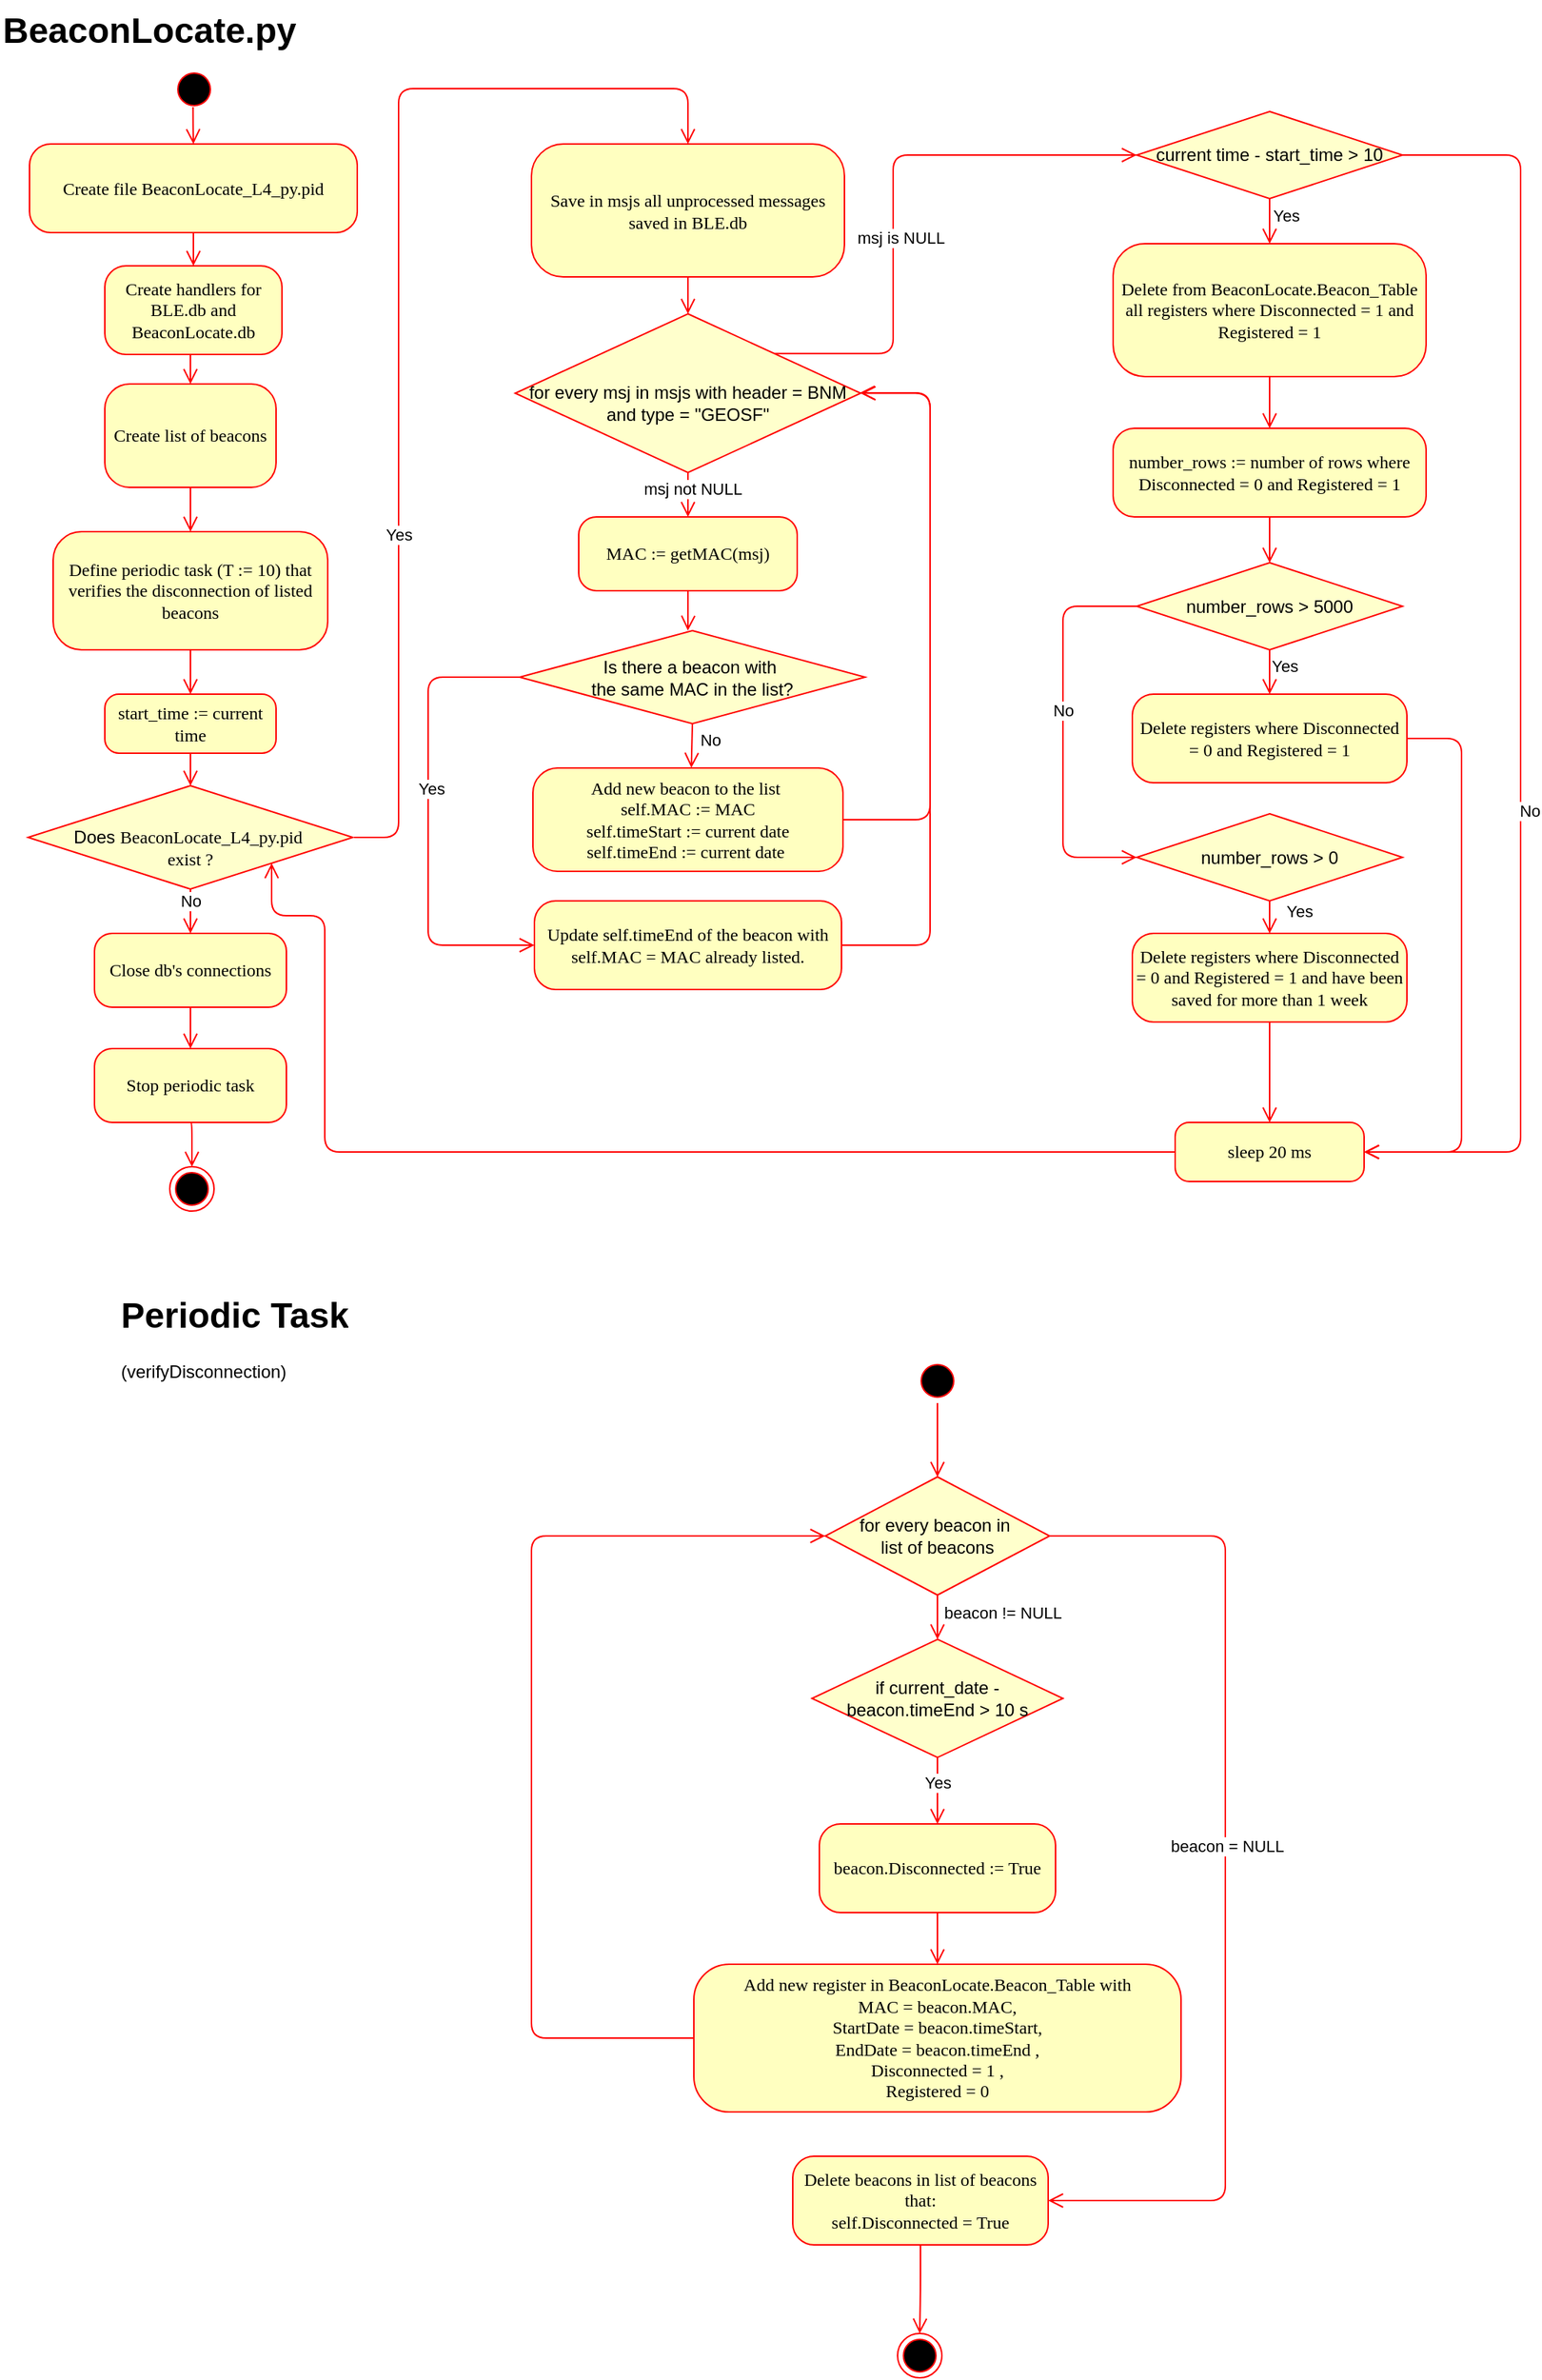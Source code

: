 <mxfile version="28.0.9">
  <diagram name="Page-1" id="58cdce13-f638-feb5-8d6f-7d28b1aa9fa0">
    <mxGraphModel dx="1890" dy="895" grid="1" gridSize="10" guides="1" tooltips="1" connect="1" arrows="1" fold="1" page="1" pageScale="1" pageWidth="1100" pageHeight="850" background="none" math="0" shadow="0">
      <root>
        <mxCell id="0" />
        <mxCell id="1" parent="0" />
        <mxCell id="382b91b5511bd0f7-1" value="" style="ellipse;html=1;shape=startState;fillColor=#000000;strokeColor=#ff0000;rounded=1;shadow=0;comic=0;labelBackgroundColor=none;fontFamily=Verdana;fontSize=12;fontColor=#000000;align=center;direction=south;" parent="1" vertex="1">
          <mxGeometry x="116.5" y="45.5" width="30" height="30" as="geometry" />
        </mxCell>
        <mxCell id="382b91b5511bd0f7-6" value="Create handlers for BLE.db and BeaconLocate.db" style="rounded=1;whiteSpace=wrap;html=1;arcSize=24;fillColor=#ffffc0;strokeColor=#FF0000;shadow=0;comic=0;labelBackgroundColor=none;fontFamily=Verdana;fontSize=12;fontColor=#000000;align=center;" parent="1" vertex="1">
          <mxGeometry x="71" y="180" width="120" height="60" as="geometry" />
        </mxCell>
        <mxCell id="-b5_aeEiTCpsvocbng9k-2" value="Create file BeaconLocate_L4_py.pid" style="rounded=1;whiteSpace=wrap;html=1;arcSize=24;fillColor=#ffffc0;strokeColor=#ff0000;shadow=0;comic=0;labelBackgroundColor=none;fontFamily=Verdana;fontSize=12;fontColor=#000000;align=center;" parent="1" vertex="1">
          <mxGeometry x="20" y="97.5" width="222" height="60" as="geometry" />
        </mxCell>
        <mxCell id="-b5_aeEiTCpsvocbng9k-11" value="Add new beacon&lt;span style=&quot;background-color: transparent; color: light-dark(rgb(0, 0, 0), rgb(237, 237, 237));&quot;&gt;&amp;nbsp;to the list&amp;nbsp;&lt;/span&gt;&lt;div&gt;&lt;span style=&quot;background-color: transparent; color: light-dark(rgb(0, 0, 0), rgb(237, 237, 237));&quot;&gt;self.MAC := MAC&lt;/span&gt;&lt;/div&gt;&lt;div&gt;&lt;span style=&quot;background-color: transparent; color: light-dark(rgb(0, 0, 0), rgb(237, 237, 237));&quot;&gt;self.timeStart := current date&lt;/span&gt;&lt;/div&gt;&lt;div&gt;self.timeEnd := current date&amp;nbsp;&lt;span style=&quot;background-color: transparent; color: light-dark(rgb(0, 0, 0), rgb(237, 237, 237));&quot;&gt;&lt;/span&gt;&lt;/div&gt;" style="rounded=1;whiteSpace=wrap;html=1;arcSize=24;fillColor=#ffffc0;strokeColor=#ff0000;shadow=0;comic=0;labelBackgroundColor=none;fontFamily=Verdana;fontSize=12;fontColor=#000000;align=center;" parent="1" vertex="1">
          <mxGeometry x="361" y="520" width="210" height="70" as="geometry" />
        </mxCell>
        <mxCell id="-b5_aeEiTCpsvocbng9k-15" value="Update self.timeEnd of the beacon with self.MAC = MAC already listed." style="rounded=1;whiteSpace=wrap;html=1;arcSize=24;fillColor=#ffffc0;strokeColor=#ff0000;shadow=0;comic=0;labelBackgroundColor=none;fontFamily=Verdana;fontSize=12;fontColor=#000000;align=center;" parent="1" vertex="1">
          <mxGeometry x="362" y="610" width="208" height="60" as="geometry" />
        </mxCell>
        <mxCell id="-b5_aeEiTCpsvocbng9k-25" value="&lt;h1 style=&quot;margin-top: 0px;&quot;&gt;BeaconLocate.py&lt;/h1&gt;" style="text;html=1;whiteSpace=wrap;overflow=hidden;rounded=0;" parent="1" vertex="1">
          <mxGeometry width="320" height="50" as="geometry" />
        </mxCell>
        <mxCell id="FOoScroTNqUPBx7kzsJf-6" style="edgeStyle=orthogonalEdgeStyle;html=1;labelBackgroundColor=none;endArrow=open;endSize=8;strokeColor=#ff0000;fontFamily=Verdana;fontSize=12;align=left;exitX=0.5;exitY=1;exitDx=0;exitDy=0;entryX=0.5;entryY=0;entryDx=0;entryDy=0;" parent="1" source="dgmD3xeiYTGedOPiwkHP-16" target="dgmD3xeiYTGedOPiwkHP-19" edge="1">
          <mxGeometry relative="1" as="geometry">
            <mxPoint x="630" y="320" as="sourcePoint" />
            <mxPoint x="630" y="351" as="targetPoint" />
            <Array as="points">
              <mxPoint x="466" y="340" />
              <mxPoint x="466" y="340" />
            </Array>
          </mxGeometry>
        </mxCell>
        <mxCell id="dgmD3xeiYTGedOPiwkHP-30" value="msj not NULL" style="edgeLabel;html=1;align=center;verticalAlign=middle;resizable=0;points=[];" vertex="1" connectable="0" parent="FOoScroTNqUPBx7kzsJf-6">
          <mxGeometry x="-0.176" y="1" relative="1" as="geometry">
            <mxPoint x="2" y="-2" as="offset" />
          </mxGeometry>
        </mxCell>
        <mxCell id="FOoScroTNqUPBx7kzsJf-8" style="edgeStyle=orthogonalEdgeStyle;html=1;labelBackgroundColor=none;endArrow=open;endSize=8;strokeColor=#ff0000;fontFamily=Verdana;fontSize=12;align=left;exitX=0.902;exitY=0.525;exitDx=0;exitDy=0;entryX=0.5;entryY=0;entryDx=0;entryDy=0;exitPerimeter=0;" parent="1" source="382b91b5511bd0f7-1" target="-b5_aeEiTCpsvocbng9k-2" edge="1">
          <mxGeometry relative="1" as="geometry">
            <mxPoint x="129.39" y="75.5" as="sourcePoint" />
            <mxPoint x="129.39" y="113.5" as="targetPoint" />
          </mxGeometry>
        </mxCell>
        <mxCell id="FOoScroTNqUPBx7kzsJf-9" style="edgeStyle=orthogonalEdgeStyle;html=1;labelBackgroundColor=none;endArrow=open;endSize=8;strokeColor=#ff0000;fontFamily=Verdana;fontSize=12;align=left;exitX=0.5;exitY=1;exitDx=0;exitDy=0;entryX=0.5;entryY=0;entryDx=0;entryDy=0;" parent="1" source="-b5_aeEiTCpsvocbng9k-2" target="382b91b5511bd0f7-6" edge="1">
          <mxGeometry relative="1" as="geometry">
            <mxPoint x="196.5" y="202.5" as="sourcePoint" />
            <mxPoint x="196.5" y="240.5" as="targetPoint" />
          </mxGeometry>
        </mxCell>
        <mxCell id="FOoScroTNqUPBx7kzsJf-10" value="Create list of beacons" style="rounded=1;whiteSpace=wrap;html=1;arcSize=24;fillColor=#ffffc0;strokeColor=#FF0000;shadow=0;comic=0;labelBackgroundColor=none;fontFamily=Verdana;fontSize=12;fontColor=#000000;align=center;" parent="1" vertex="1">
          <mxGeometry x="71" y="260" width="116" height="70" as="geometry" />
        </mxCell>
        <mxCell id="FOoScroTNqUPBx7kzsJf-11" value="Define periodic task (T := 10) that verifies the disconnection of listed beacons" style="rounded=1;whiteSpace=wrap;html=1;arcSize=24;fillColor=#ffffc0;strokeColor=#FF0000;shadow=0;comic=0;labelBackgroundColor=none;fontFamily=Verdana;fontSize=12;fontColor=#000000;align=center;" parent="1" vertex="1">
          <mxGeometry x="36" y="360" width="186" height="80" as="geometry" />
        </mxCell>
        <mxCell id="FOoScroTNqUPBx7kzsJf-12" style="edgeStyle=orthogonalEdgeStyle;html=1;labelBackgroundColor=none;endArrow=open;endSize=8;strokeColor=#ff0000;fontFamily=Verdana;fontSize=12;align=left;exitX=0.483;exitY=0.996;exitDx=0;exitDy=0;entryX=0.5;entryY=0;entryDx=0;entryDy=0;exitPerimeter=0;" parent="1" source="382b91b5511bd0f7-6" target="FOoScroTNqUPBx7kzsJf-10" edge="1">
          <mxGeometry relative="1" as="geometry">
            <mxPoint x="128.86" y="285.5" as="sourcePoint" />
            <mxPoint x="128.86" y="325.5" as="targetPoint" />
          </mxGeometry>
        </mxCell>
        <mxCell id="FOoScroTNqUPBx7kzsJf-13" style="edgeStyle=orthogonalEdgeStyle;html=1;labelBackgroundColor=none;endArrow=open;endSize=8;strokeColor=#ff0000;fontFamily=Verdana;fontSize=12;align=left;exitX=0.5;exitY=1;exitDx=0;exitDy=0;entryX=0.5;entryY=0;entryDx=0;entryDy=0;" parent="1" source="FOoScroTNqUPBx7kzsJf-10" target="FOoScroTNqUPBx7kzsJf-11" edge="1">
          <mxGeometry relative="1" as="geometry">
            <mxPoint x="128" y="395.5" as="sourcePoint" />
            <mxPoint x="128" y="435.5" as="targetPoint" />
          </mxGeometry>
        </mxCell>
        <mxCell id="dgmD3xeiYTGedOPiwkHP-1" value="&lt;div&gt;&lt;br&gt;&lt;/div&gt;Does&amp;nbsp;&lt;span style=&quot;font-family: Verdana;&quot;&gt;BeaconLocate_L4_py&lt;/span&gt;&lt;span style=&quot;font-family: Verdana;&quot;&gt;.pid&lt;/span&gt;&lt;span style=&quot;font-family: Verdana;&quot;&gt;&amp;nbsp;&lt;/span&gt;&lt;div&gt;&lt;span style=&quot;font-family: Verdana;&quot;&gt;exist ?&lt;/span&gt;&lt;/div&gt;" style="rhombus;whiteSpace=wrap;html=1;fillColor=#FFFFCC;strokeColor=#FF0000;" vertex="1" parent="1">
          <mxGeometry x="19" y="532" width="220" height="70" as="geometry" />
        </mxCell>
        <mxCell id="dgmD3xeiYTGedOPiwkHP-4" value="Close db&#39;s connections" style="rounded=1;whiteSpace=wrap;html=1;arcSize=24;fillColor=#ffffc0;strokeColor=#ff0000;shadow=0;comic=0;labelBackgroundColor=none;fontFamily=Verdana;fontSize=12;fontColor=#000000;align=center;" vertex="1" parent="1">
          <mxGeometry x="64" y="632" width="130" height="50" as="geometry" />
        </mxCell>
        <mxCell id="dgmD3xeiYTGedOPiwkHP-5" value="Stop periodic task" style="rounded=1;whiteSpace=wrap;html=1;arcSize=24;fillColor=#ffffc0;strokeColor=#ff0000;shadow=0;comic=0;labelBackgroundColor=none;fontFamily=Verdana;fontSize=12;fontColor=#000000;align=center;" vertex="1" parent="1">
          <mxGeometry x="64" y="710" width="130" height="50" as="geometry" />
        </mxCell>
        <mxCell id="dgmD3xeiYTGedOPiwkHP-6" style="edgeStyle=orthogonalEdgeStyle;html=1;labelBackgroundColor=none;endArrow=open;endSize=8;strokeColor=#ff0000;fontFamily=Verdana;fontSize=12;align=left;exitX=0.5;exitY=1;exitDx=0;exitDy=0;entryX=0.5;entryY=0;entryDx=0;entryDy=0;" edge="1" parent="1" source="dgmD3xeiYTGedOPiwkHP-1" target="dgmD3xeiYTGedOPiwkHP-4">
          <mxGeometry relative="1" as="geometry">
            <mxPoint x="239" y="639" as="sourcePoint" />
            <mxPoint x="239" y="675" as="targetPoint" />
            <Array as="points">
              <mxPoint x="129" y="620" />
              <mxPoint x="129" y="620" />
            </Array>
          </mxGeometry>
        </mxCell>
        <mxCell id="dgmD3xeiYTGedOPiwkHP-11" value="No" style="edgeLabel;html=1;align=center;verticalAlign=middle;resizable=0;points=[];" vertex="1" connectable="0" parent="dgmD3xeiYTGedOPiwkHP-6">
          <mxGeometry x="-0.187" relative="1" as="geometry">
            <mxPoint y="-4" as="offset" />
          </mxGeometry>
        </mxCell>
        <mxCell id="dgmD3xeiYTGedOPiwkHP-7" style="edgeStyle=orthogonalEdgeStyle;html=1;labelBackgroundColor=none;endArrow=open;endSize=8;strokeColor=#ff0000;fontFamily=Verdana;fontSize=12;align=left;exitX=0.5;exitY=1;exitDx=0;exitDy=0;entryX=0.5;entryY=0;entryDx=0;entryDy=0;" edge="1" parent="1" source="dgmD3xeiYTGedOPiwkHP-4" target="dgmD3xeiYTGedOPiwkHP-5">
          <mxGeometry relative="1" as="geometry">
            <mxPoint x="131" y="700" as="sourcePoint" />
            <mxPoint x="131" y="730" as="targetPoint" />
            <Array as="points">
              <mxPoint x="129" y="690" />
              <mxPoint x="129" y="690" />
            </Array>
          </mxGeometry>
        </mxCell>
        <mxCell id="dgmD3xeiYTGedOPiwkHP-9" value="" style="ellipse;html=1;shape=endState;fillColor=#000000;strokeColor=#ff0000;rounded=1;shadow=0;comic=0;labelBackgroundColor=none;fontFamily=Verdana;fontSize=12;fontColor=#000000;align=center;" vertex="1" parent="1">
          <mxGeometry x="115" y="790" width="30" height="30" as="geometry" />
        </mxCell>
        <mxCell id="dgmD3xeiYTGedOPiwkHP-10" style="edgeStyle=orthogonalEdgeStyle;html=1;labelBackgroundColor=none;endArrow=open;endSize=8;strokeColor=#ff0000;fontFamily=Verdana;fontSize=12;align=left;exitX=0.5;exitY=1;exitDx=0;exitDy=0;entryX=0.5;entryY=0;entryDx=0;entryDy=0;" edge="1" parent="1" source="dgmD3xeiYTGedOPiwkHP-5" target="dgmD3xeiYTGedOPiwkHP-9">
          <mxGeometry relative="1" as="geometry">
            <mxPoint x="170" y="700" as="sourcePoint" />
            <mxPoint x="170" y="728" as="targetPoint" />
            <Array as="points">
              <mxPoint x="130" y="760" />
              <mxPoint x="130" y="780" />
            </Array>
          </mxGeometry>
        </mxCell>
        <mxCell id="dgmD3xeiYTGedOPiwkHP-12" value="Save in msjs all unprocessed messages saved in BLE.db" style="rounded=1;whiteSpace=wrap;html=1;arcSize=24;fillColor=#ffffc0;strokeColor=#ff0000;shadow=0;comic=0;labelBackgroundColor=none;fontFamily=Verdana;fontSize=12;fontColor=#000000;align=center;" vertex="1" parent="1">
          <mxGeometry x="360" y="97.5" width="212" height="90" as="geometry" />
        </mxCell>
        <mxCell id="dgmD3xeiYTGedOPiwkHP-14" style="edgeStyle=orthogonalEdgeStyle;html=1;labelBackgroundColor=none;endArrow=open;endSize=8;strokeColor=#ff0000;fontFamily=Verdana;fontSize=12;align=left;entryX=0.5;entryY=0;entryDx=0;entryDy=0;" edge="1" parent="1" target="dgmD3xeiYTGedOPiwkHP-12">
          <mxGeometry relative="1" as="geometry">
            <mxPoint x="240" y="567" as="sourcePoint" />
            <mxPoint x="410" y="516" as="targetPoint" />
            <Array as="points">
              <mxPoint x="270" y="567" />
              <mxPoint x="270" y="60" />
              <mxPoint x="466" y="60" />
            </Array>
          </mxGeometry>
        </mxCell>
        <mxCell id="dgmD3xeiYTGedOPiwkHP-15" value="Yes" style="edgeLabel;html=1;align=center;verticalAlign=middle;resizable=0;points=[];" vertex="1" connectable="0" parent="dgmD3xeiYTGedOPiwkHP-14">
          <mxGeometry x="-0.069" y="3" relative="1" as="geometry">
            <mxPoint x="3" y="123" as="offset" />
          </mxGeometry>
        </mxCell>
        <mxCell id="dgmD3xeiYTGedOPiwkHP-16" value="&lt;div&gt;&lt;br&gt;&lt;/div&gt;&lt;div&gt;for every msj in msjs with header = BNM and type = &quot;GEOSF&quot;&lt;/div&gt;" style="rhombus;whiteSpace=wrap;html=1;fillColor=#FFFFCC;strokeColor=#FF0000;" vertex="1" parent="1">
          <mxGeometry x="349" y="212.5" width="234" height="107.5" as="geometry" />
        </mxCell>
        <mxCell id="dgmD3xeiYTGedOPiwkHP-17" style="edgeStyle=orthogonalEdgeStyle;html=1;labelBackgroundColor=none;endArrow=open;endSize=8;strokeColor=#ff0000;fontFamily=Verdana;fontSize=12;align=left;exitX=0.5;exitY=1;exitDx=0;exitDy=0;entryX=0.5;entryY=0;entryDx=0;entryDy=0;" edge="1" parent="1" source="dgmD3xeiYTGedOPiwkHP-12" target="dgmD3xeiYTGedOPiwkHP-16">
          <mxGeometry relative="1" as="geometry">
            <mxPoint x="479.48" y="200" as="sourcePoint" />
            <mxPoint x="480" y="200" as="targetPoint" />
          </mxGeometry>
        </mxCell>
        <mxCell id="dgmD3xeiYTGedOPiwkHP-18" value="&lt;div&gt;Is there a beacon with&amp;nbsp;&lt;/div&gt;&lt;div&gt;the same MAC in the list?&lt;/div&gt;" style="rhombus;whiteSpace=wrap;html=1;fillColor=#FFFFCC;strokeColor=#FF0000;" vertex="1" parent="1">
          <mxGeometry x="352" y="427" width="234" height="63" as="geometry" />
        </mxCell>
        <mxCell id="dgmD3xeiYTGedOPiwkHP-19" value="MAC := getMAC(msj)" style="rounded=1;whiteSpace=wrap;html=1;arcSize=24;fillColor=#ffffc0;strokeColor=#ff0000;shadow=0;comic=0;labelBackgroundColor=none;fontFamily=Verdana;fontSize=12;fontColor=#000000;align=center;" vertex="1" parent="1">
          <mxGeometry x="392" y="350" width="148" height="50" as="geometry" />
        </mxCell>
        <mxCell id="dgmD3xeiYTGedOPiwkHP-22" style="edgeStyle=orthogonalEdgeStyle;html=1;labelBackgroundColor=none;endArrow=open;endSize=8;strokeColor=#ff0000;fontFamily=Verdana;fontSize=12;align=left;exitX=0.5;exitY=1;exitDx=0;exitDy=0;entryX=0.487;entryY=0;entryDx=0;entryDy=0;entryPerimeter=0;" edge="1" parent="1" source="dgmD3xeiYTGedOPiwkHP-19" target="dgmD3xeiYTGedOPiwkHP-18">
          <mxGeometry relative="1" as="geometry">
            <mxPoint x="600" y="350" as="sourcePoint" />
            <mxPoint x="600" y="380" as="targetPoint" />
            <Array as="points">
              <mxPoint x="466" y="425" />
            </Array>
          </mxGeometry>
        </mxCell>
        <mxCell id="dgmD3xeiYTGedOPiwkHP-24" style="edgeStyle=orthogonalEdgeStyle;html=1;labelBackgroundColor=none;endArrow=open;endSize=8;strokeColor=#ff0000;fontFamily=Verdana;fontSize=12;align=left;exitX=0.5;exitY=1;exitDx=0;exitDy=0;entryX=0.511;entryY=-0.002;entryDx=0;entryDy=0;entryPerimeter=0;" edge="1" parent="1" source="dgmD3xeiYTGedOPiwkHP-18" target="-b5_aeEiTCpsvocbng9k-11">
          <mxGeometry relative="1" as="geometry">
            <mxPoint x="468.55" y="505" as="sourcePoint" />
            <mxPoint x="468.55" y="532" as="targetPoint" />
            <Array as="points">
              <mxPoint x="468" y="490" />
            </Array>
          </mxGeometry>
        </mxCell>
        <mxCell id="dgmD3xeiYTGedOPiwkHP-25" value="No" style="edgeLabel;html=1;align=center;verticalAlign=middle;resizable=0;points=[];" vertex="1" connectable="0" parent="dgmD3xeiYTGedOPiwkHP-24">
          <mxGeometry x="-0.548" y="-2" relative="1" as="geometry">
            <mxPoint x="14" y="4" as="offset" />
          </mxGeometry>
        </mxCell>
        <mxCell id="dgmD3xeiYTGedOPiwkHP-26" style="edgeStyle=orthogonalEdgeStyle;html=1;labelBackgroundColor=none;endArrow=open;endSize=8;strokeColor=#ff0000;fontFamily=Verdana;fontSize=12;align=left;exitX=0;exitY=0.5;exitDx=0;exitDy=0;entryX=0;entryY=0.5;entryDx=0;entryDy=0;" edge="1" parent="1" source="dgmD3xeiYTGedOPiwkHP-18" target="-b5_aeEiTCpsvocbng9k-15">
          <mxGeometry relative="1" as="geometry">
            <mxPoint x="290" y="620" as="sourcePoint" />
            <mxPoint x="290" y="648" as="targetPoint" />
            <Array as="points">
              <mxPoint x="290" y="459" />
              <mxPoint x="290" y="640" />
            </Array>
          </mxGeometry>
        </mxCell>
        <mxCell id="dgmD3xeiYTGedOPiwkHP-27" value="Yes" style="edgeLabel;html=1;align=center;verticalAlign=middle;resizable=0;points=[];" vertex="1" connectable="0" parent="dgmD3xeiYTGedOPiwkHP-26">
          <mxGeometry x="-0.128" y="2" relative="1" as="geometry">
            <mxPoint as="offset" />
          </mxGeometry>
        </mxCell>
        <mxCell id="dgmD3xeiYTGedOPiwkHP-28" style="edgeStyle=orthogonalEdgeStyle;html=1;labelBackgroundColor=none;endArrow=open;endSize=8;strokeColor=#ff0000;fontFamily=Verdana;fontSize=12;align=left;exitX=1;exitY=0.5;exitDx=0;exitDy=0;" edge="1" parent="1" source="-b5_aeEiTCpsvocbng9k-11" target="dgmD3xeiYTGedOPiwkHP-16">
          <mxGeometry relative="1" as="geometry">
            <mxPoint x="630" y="320" as="sourcePoint" />
            <mxPoint x="630" y="350" as="targetPoint" />
            <Array as="points">
              <mxPoint x="630" y="555" />
              <mxPoint x="630" y="266" />
            </Array>
          </mxGeometry>
        </mxCell>
        <mxCell id="dgmD3xeiYTGedOPiwkHP-29" style="edgeStyle=orthogonalEdgeStyle;html=1;labelBackgroundColor=none;endArrow=open;endSize=8;strokeColor=#ff0000;fontFamily=Verdana;fontSize=12;align=left;exitX=1;exitY=0.5;exitDx=0;exitDy=0;entryX=1;entryY=0.5;entryDx=0;entryDy=0;" edge="1" parent="1" source="-b5_aeEiTCpsvocbng9k-15" target="dgmD3xeiYTGedOPiwkHP-16">
          <mxGeometry relative="1" as="geometry">
            <mxPoint x="700" y="859" as="sourcePoint" />
            <mxPoint x="711" y="570" as="targetPoint" />
            <Array as="points">
              <mxPoint x="630" y="640" />
              <mxPoint x="630" y="266" />
            </Array>
          </mxGeometry>
        </mxCell>
        <mxCell id="dgmD3xeiYTGedOPiwkHP-32" style="edgeStyle=orthogonalEdgeStyle;html=1;labelBackgroundColor=none;endArrow=open;endSize=8;strokeColor=#ff0000;fontFamily=Verdana;fontSize=12;align=left;entryX=0;entryY=0.5;entryDx=0;entryDy=0;exitX=1;exitY=0;exitDx=0;exitDy=0;" edge="1" parent="1" source="dgmD3xeiYTGedOPiwkHP-16" target="dgmD3xeiYTGedOPiwkHP-39">
          <mxGeometry relative="1" as="geometry">
            <mxPoint x="540" y="239.375" as="sourcePoint" />
            <mxPoint x="740" y="105.5" as="targetPoint" />
            <Array as="points">
              <mxPoint x="605" y="239" />
              <mxPoint x="605" y="105" />
              <mxPoint x="760" y="105" />
            </Array>
          </mxGeometry>
        </mxCell>
        <mxCell id="dgmD3xeiYTGedOPiwkHP-33" value="msj is NULL" style="edgeLabel;html=1;align=center;verticalAlign=middle;resizable=0;points=[];" vertex="1" connectable="0" parent="dgmD3xeiYTGedOPiwkHP-32">
          <mxGeometry x="-0.069" y="3" relative="1" as="geometry">
            <mxPoint x="8" y="18" as="offset" />
          </mxGeometry>
        </mxCell>
        <mxCell id="dgmD3xeiYTGedOPiwkHP-36" value="start_time := current time" style="rounded=1;whiteSpace=wrap;html=1;arcSize=24;fillColor=#ffffc0;strokeColor=#FF0000;shadow=0;comic=0;labelBackgroundColor=none;fontFamily=Verdana;fontSize=12;fontColor=#000000;align=center;" vertex="1" parent="1">
          <mxGeometry x="71" y="470" width="116" height="40" as="geometry" />
        </mxCell>
        <mxCell id="dgmD3xeiYTGedOPiwkHP-37" style="edgeStyle=orthogonalEdgeStyle;html=1;labelBackgroundColor=none;endArrow=open;endSize=8;strokeColor=#ff0000;fontFamily=Verdana;fontSize=12;align=left;exitX=0.5;exitY=1;exitDx=0;exitDy=0;entryX=0.5;entryY=0;entryDx=0;entryDy=0;" edge="1" parent="1" source="FOoScroTNqUPBx7kzsJf-11" target="dgmD3xeiYTGedOPiwkHP-36">
          <mxGeometry relative="1" as="geometry">
            <mxPoint x="260" y="380" as="sourcePoint" />
            <mxPoint x="261" y="410" as="targetPoint" />
          </mxGeometry>
        </mxCell>
        <mxCell id="dgmD3xeiYTGedOPiwkHP-38" style="edgeStyle=orthogonalEdgeStyle;html=1;labelBackgroundColor=none;endArrow=open;endSize=8;strokeColor=#ff0000;fontFamily=Verdana;fontSize=12;align=left;exitX=0.5;exitY=1;exitDx=0;exitDy=0;entryX=0.5;entryY=0;entryDx=0;entryDy=0;" edge="1" parent="1" source="dgmD3xeiYTGedOPiwkHP-36" target="dgmD3xeiYTGedOPiwkHP-1">
          <mxGeometry relative="1" as="geometry">
            <mxPoint x="223" y="502" as="sourcePoint" />
            <mxPoint x="223" y="532" as="targetPoint" />
            <Array as="points">
              <mxPoint x="129" y="520" />
              <mxPoint x="129" y="520" />
            </Array>
          </mxGeometry>
        </mxCell>
        <mxCell id="dgmD3xeiYTGedOPiwkHP-39" value="&lt;div&gt;&lt;span style=&quot;background-color: transparent; color: light-dark(rgb(0, 0, 0), rgb(255, 255, 255));&quot;&gt;current time - start_time &amp;gt; 10&lt;/span&gt;&lt;/div&gt;" style="rhombus;whiteSpace=wrap;html=1;fillColor=#FFFFCC;strokeColor=#FF0000;" vertex="1" parent="1">
          <mxGeometry x="770" y="75.5" width="180" height="59" as="geometry" />
        </mxCell>
        <mxCell id="dgmD3xeiYTGedOPiwkHP-40" style="edgeStyle=orthogonalEdgeStyle;html=1;labelBackgroundColor=none;endArrow=open;endSize=8;strokeColor=#ff0000;fontFamily=Verdana;fontSize=12;align=left;entryX=1;entryY=0.5;entryDx=0;entryDy=0;exitX=1;exitY=0.5;exitDx=0;exitDy=0;" edge="1" parent="1" source="dgmD3xeiYTGedOPiwkHP-39" target="dgmD3xeiYTGedOPiwkHP-42">
          <mxGeometry relative="1" as="geometry">
            <mxPoint x="840" y="787" as="sourcePoint" />
            <mxPoint x="1066" y="318" as="targetPoint" />
            <Array as="points">
              <mxPoint x="1030" y="105" />
              <mxPoint x="1030" y="780" />
            </Array>
          </mxGeometry>
        </mxCell>
        <mxCell id="dgmD3xeiYTGedOPiwkHP-41" value="No" style="edgeLabel;html=1;align=center;verticalAlign=middle;resizable=0;points=[];" vertex="1" connectable="0" parent="dgmD3xeiYTGedOPiwkHP-40">
          <mxGeometry x="-0.069" y="3" relative="1" as="geometry">
            <mxPoint x="3" y="123" as="offset" />
          </mxGeometry>
        </mxCell>
        <mxCell id="dgmD3xeiYTGedOPiwkHP-42" value="sleep 20 ms" style="rounded=1;whiteSpace=wrap;html=1;arcSize=24;fillColor=#ffffc0;strokeColor=#ff0000;shadow=0;comic=0;labelBackgroundColor=none;fontFamily=Verdana;fontSize=12;fontColor=#000000;align=center;" vertex="1" parent="1">
          <mxGeometry x="796" y="760" width="128" height="40" as="geometry" />
        </mxCell>
        <mxCell id="dgmD3xeiYTGedOPiwkHP-43" style="edgeStyle=orthogonalEdgeStyle;html=1;labelBackgroundColor=none;endArrow=open;endSize=8;strokeColor=#ff0000;fontFamily=Verdana;fontSize=12;align=left;exitX=0;exitY=0.5;exitDx=0;exitDy=0;entryX=1;entryY=1;entryDx=0;entryDy=0;" edge="1" parent="1" source="dgmD3xeiYTGedOPiwkHP-42" target="dgmD3xeiYTGedOPiwkHP-1">
          <mxGeometry relative="1" as="geometry">
            <mxPoint x="952" y="480" as="sourcePoint" />
            <mxPoint x="962" y="661" as="targetPoint" />
            <Array as="points">
              <mxPoint x="220" y="780" />
              <mxPoint x="220" y="620" />
              <mxPoint x="184" y="620" />
            </Array>
          </mxGeometry>
        </mxCell>
        <mxCell id="dgmD3xeiYTGedOPiwkHP-45" value="Delete from BeaconLocate.Beacon_Table all registers where Disconnected = 1 and Registered = 1" style="rounded=1;whiteSpace=wrap;html=1;arcSize=24;fillColor=#ffffc0;strokeColor=#ff0000;shadow=0;comic=0;labelBackgroundColor=none;fontFamily=Verdana;fontSize=12;fontColor=#000000;align=center;" vertex="1" parent="1">
          <mxGeometry x="754" y="165" width="212" height="90" as="geometry" />
        </mxCell>
        <mxCell id="dgmD3xeiYTGedOPiwkHP-46" style="edgeStyle=orthogonalEdgeStyle;html=1;labelBackgroundColor=none;endArrow=open;endSize=8;strokeColor=#ff0000;fontFamily=Verdana;fontSize=12;align=left;exitX=0.5;exitY=1;exitDx=0;exitDy=0;entryX=0.5;entryY=0;entryDx=0;entryDy=0;" edge="1" parent="1" source="dgmD3xeiYTGedOPiwkHP-39" target="dgmD3xeiYTGedOPiwkHP-45">
          <mxGeometry relative="1" as="geometry">
            <mxPoint x="1082" y="350" as="sourcePoint" />
            <mxPoint x="900" y="470" as="targetPoint" />
            <Array as="points">
              <mxPoint x="860" y="150" />
              <mxPoint x="860" y="150" />
            </Array>
          </mxGeometry>
        </mxCell>
        <mxCell id="dgmD3xeiYTGedOPiwkHP-48" value="Yes" style="edgeLabel;html=1;align=center;verticalAlign=middle;resizable=0;points=[];" vertex="1" connectable="0" parent="dgmD3xeiYTGedOPiwkHP-46">
          <mxGeometry x="-0.225" y="-1" relative="1" as="geometry">
            <mxPoint x="12" y="-1" as="offset" />
          </mxGeometry>
        </mxCell>
        <mxCell id="dgmD3xeiYTGedOPiwkHP-49" value="number_rows := number of rows where Disconnected = 0 and Registered = 1" style="rounded=1;whiteSpace=wrap;html=1;arcSize=24;fillColor=#ffffc0;strokeColor=#ff0000;shadow=0;comic=0;labelBackgroundColor=none;fontFamily=Verdana;fontSize=12;fontColor=#000000;align=center;" vertex="1" parent="1">
          <mxGeometry x="754" y="290" width="212" height="60" as="geometry" />
        </mxCell>
        <mxCell id="dgmD3xeiYTGedOPiwkHP-50" style="edgeStyle=orthogonalEdgeStyle;html=1;labelBackgroundColor=none;endArrow=open;endSize=8;strokeColor=#ff0000;fontFamily=Verdana;fontSize=12;align=left;exitX=0.5;exitY=1;exitDx=0;exitDy=0;entryX=0.5;entryY=0;entryDx=0;entryDy=0;" edge="1" parent="1" source="dgmD3xeiYTGedOPiwkHP-45" target="dgmD3xeiYTGedOPiwkHP-49">
          <mxGeometry relative="1" as="geometry">
            <mxPoint x="960" y="120" as="sourcePoint" />
            <mxPoint x="960" y="150" as="targetPoint" />
            <Array as="points">
              <mxPoint x="860" y="290" />
              <mxPoint x="860" y="290" />
            </Array>
          </mxGeometry>
        </mxCell>
        <mxCell id="dgmD3xeiYTGedOPiwkHP-54" value="&lt;div&gt;&lt;span style=&quot;background-color: transparent; color: light-dark(rgb(0, 0, 0), rgb(255, 255, 255));&quot;&gt;number_rows &amp;gt; 5000&lt;/span&gt;&lt;/div&gt;" style="rhombus;whiteSpace=wrap;html=1;fillColor=#FFFFCC;strokeColor=#FF0000;" vertex="1" parent="1">
          <mxGeometry x="770" y="381" width="180" height="59" as="geometry" />
        </mxCell>
        <mxCell id="dgmD3xeiYTGedOPiwkHP-55" style="edgeStyle=orthogonalEdgeStyle;html=1;labelBackgroundColor=none;endArrow=open;endSize=8;strokeColor=#ff0000;fontFamily=Verdana;fontSize=12;align=left;exitX=0.5;exitY=1;exitDx=0;exitDy=0;entryX=0.5;entryY=0;entryDx=0;entryDy=0;" edge="1" parent="1" source="dgmD3xeiYTGedOPiwkHP-49" target="dgmD3xeiYTGedOPiwkHP-54">
          <mxGeometry relative="1" as="geometry">
            <mxPoint x="990" y="270" as="sourcePoint" />
            <mxPoint x="990" y="305" as="targetPoint" />
            <Array as="points" />
          </mxGeometry>
        </mxCell>
        <mxCell id="dgmD3xeiYTGedOPiwkHP-56" value="Delete registers where Disconnected = 0 and Registered = 1" style="rounded=1;whiteSpace=wrap;html=1;arcSize=24;fillColor=#ffffc0;strokeColor=#ff0000;shadow=0;comic=0;labelBackgroundColor=none;fontFamily=Verdana;fontSize=12;fontColor=#000000;align=center;" vertex="1" parent="1">
          <mxGeometry x="767" y="470" width="186" height="60" as="geometry" />
        </mxCell>
        <mxCell id="dgmD3xeiYTGedOPiwkHP-57" style="edgeStyle=orthogonalEdgeStyle;html=1;labelBackgroundColor=none;endArrow=open;endSize=8;strokeColor=#ff0000;fontFamily=Verdana;fontSize=12;align=left;exitX=0.5;exitY=1;exitDx=0;exitDy=0;entryX=0.5;entryY=0;entryDx=0;entryDy=0;" edge="1" parent="1" source="dgmD3xeiYTGedOPiwkHP-54" target="dgmD3xeiYTGedOPiwkHP-56">
          <mxGeometry relative="1" as="geometry">
            <mxPoint x="920" y="370" as="sourcePoint" />
            <mxPoint x="920" y="401" as="targetPoint" />
            <Array as="points" />
          </mxGeometry>
        </mxCell>
        <mxCell id="dgmD3xeiYTGedOPiwkHP-58" value="Yes" style="edgeLabel;html=1;align=center;verticalAlign=middle;resizable=0;points=[];" vertex="1" connectable="0" parent="dgmD3xeiYTGedOPiwkHP-57">
          <mxGeometry x="-0.115" y="1" relative="1" as="geometry">
            <mxPoint x="9" y="-3" as="offset" />
          </mxGeometry>
        </mxCell>
        <mxCell id="dgmD3xeiYTGedOPiwkHP-59" value="&lt;div&gt;&lt;span style=&quot;background-color: transparent; color: light-dark(rgb(0, 0, 0), rgb(255, 255, 255));&quot;&gt;number_rows &amp;gt; 0&lt;/span&gt;&lt;/div&gt;" style="rhombus;whiteSpace=wrap;html=1;fillColor=#FFFFCC;strokeColor=#FF0000;" vertex="1" parent="1">
          <mxGeometry x="770" y="551" width="180" height="59" as="geometry" />
        </mxCell>
        <mxCell id="dgmD3xeiYTGedOPiwkHP-60" style="edgeStyle=orthogonalEdgeStyle;html=1;labelBackgroundColor=none;endArrow=open;endSize=8;strokeColor=#ff0000;fontFamily=Verdana;fontSize=12;align=left;exitX=0;exitY=0.5;exitDx=0;exitDy=0;entryX=0;entryY=0.5;entryDx=0;entryDy=0;" edge="1" parent="1" source="dgmD3xeiYTGedOPiwkHP-54" target="dgmD3xeiYTGedOPiwkHP-59">
          <mxGeometry relative="1" as="geometry">
            <mxPoint x="730" y="459" as="sourcePoint" />
            <mxPoint x="760" y="580" as="targetPoint" />
            <Array as="points">
              <mxPoint x="720" y="411" />
              <mxPoint x="720" y="581" />
            </Array>
          </mxGeometry>
        </mxCell>
        <mxCell id="dgmD3xeiYTGedOPiwkHP-61" value="No" style="edgeLabel;html=1;align=center;verticalAlign=middle;resizable=0;points=[];" vertex="1" connectable="0" parent="dgmD3xeiYTGedOPiwkHP-60">
          <mxGeometry x="-0.109" relative="1" as="geometry">
            <mxPoint as="offset" />
          </mxGeometry>
        </mxCell>
        <mxCell id="dgmD3xeiYTGedOPiwkHP-62" value="Delete registers where Disconnected = 0 and Registered = 1 and have been saved for more than 1 week" style="rounded=1;whiteSpace=wrap;html=1;arcSize=24;fillColor=#ffffc0;strokeColor=#ff0000;shadow=0;comic=0;labelBackgroundColor=none;fontFamily=Verdana;fontSize=12;fontColor=#000000;align=center;" vertex="1" parent="1">
          <mxGeometry x="767" y="632" width="186" height="60" as="geometry" />
        </mxCell>
        <mxCell id="dgmD3xeiYTGedOPiwkHP-63" style="edgeStyle=orthogonalEdgeStyle;html=1;labelBackgroundColor=none;endArrow=open;endSize=8;strokeColor=#ff0000;fontFamily=Verdana;fontSize=12;align=left;exitX=0.5;exitY=1;exitDx=0;exitDy=0;entryX=0.5;entryY=0;entryDx=0;entryDy=0;" edge="1" parent="1" source="dgmD3xeiYTGedOPiwkHP-59" target="dgmD3xeiYTGedOPiwkHP-62">
          <mxGeometry relative="1" as="geometry">
            <mxPoint x="859.58" y="620" as="sourcePoint" />
            <mxPoint x="859.58" y="650" as="targetPoint" />
            <Array as="points" />
          </mxGeometry>
        </mxCell>
        <mxCell id="dgmD3xeiYTGedOPiwkHP-64" value="Yes" style="edgeLabel;html=1;align=center;verticalAlign=middle;resizable=0;points=[];" vertex="1" connectable="0" parent="dgmD3xeiYTGedOPiwkHP-63">
          <mxGeometry x="-0.115" y="1" relative="1" as="geometry">
            <mxPoint x="19" y="-3" as="offset" />
          </mxGeometry>
        </mxCell>
        <mxCell id="dgmD3xeiYTGedOPiwkHP-65" style="edgeStyle=orthogonalEdgeStyle;html=1;labelBackgroundColor=none;endArrow=open;endSize=8;strokeColor=#ff0000;fontFamily=Verdana;fontSize=12;align=left;exitX=0.5;exitY=1;exitDx=0;exitDy=0;entryX=0.5;entryY=0;entryDx=0;entryDy=0;" edge="1" parent="1" source="dgmD3xeiYTGedOPiwkHP-62" target="dgmD3xeiYTGedOPiwkHP-42">
          <mxGeometry relative="1" as="geometry">
            <mxPoint x="742" y="670" as="sourcePoint" />
            <mxPoint x="752" y="851" as="targetPoint" />
            <Array as="points">
              <mxPoint x="860" y="740" />
              <mxPoint x="860" y="740" />
            </Array>
          </mxGeometry>
        </mxCell>
        <mxCell id="dgmD3xeiYTGedOPiwkHP-67" style="edgeStyle=orthogonalEdgeStyle;html=1;labelBackgroundColor=none;endArrow=open;endSize=8;strokeColor=#ff0000;fontFamily=Verdana;fontSize=12;align=left;exitX=1;exitY=0.5;exitDx=0;exitDy=0;entryX=1;entryY=0.5;entryDx=0;entryDy=0;" edge="1" parent="1" source="dgmD3xeiYTGedOPiwkHP-56" target="dgmD3xeiYTGedOPiwkHP-42">
          <mxGeometry relative="1" as="geometry">
            <mxPoint x="1000" y="550" as="sourcePoint" />
            <mxPoint x="1000" y="572" as="targetPoint" />
            <Array as="points">
              <mxPoint x="990" y="500" />
              <mxPoint x="990" y="780" />
            </Array>
          </mxGeometry>
        </mxCell>
        <mxCell id="dgmD3xeiYTGedOPiwkHP-69" value="&lt;h1 style=&quot;margin-top: 0px;&quot;&gt;Periodic Task&lt;/h1&gt;&lt;p&gt;(verifyDisconnection)&lt;/p&gt;" style="text;html=1;whiteSpace=wrap;overflow=hidden;rounded=0;" vertex="1" parent="1">
          <mxGeometry x="80" y="870" width="180" height="70" as="geometry" />
        </mxCell>
        <mxCell id="dgmD3xeiYTGedOPiwkHP-70" value="" style="ellipse;html=1;shape=endState;fillColor=#000000;strokeColor=#ff0000;rounded=1;shadow=0;comic=0;labelBackgroundColor=none;fontFamily=Verdana;fontSize=12;fontColor=#000000;align=center;" vertex="1" parent="1">
          <mxGeometry x="608" y="1580" width="30" height="30" as="geometry" />
        </mxCell>
        <mxCell id="dgmD3xeiYTGedOPiwkHP-71" value="" style="ellipse;html=1;shape=startState;fillColor=#000000;strokeColor=#ff0000;rounded=1;shadow=0;comic=0;labelBackgroundColor=none;fontFamily=Verdana;fontSize=12;fontColor=#000000;align=center;direction=south;" vertex="1" parent="1">
          <mxGeometry x="620" y="920" width="30" height="30" as="geometry" />
        </mxCell>
        <mxCell id="dgmD3xeiYTGedOPiwkHP-74" value="&lt;div&gt;&lt;span style=&quot;background-color: transparent; color: light-dark(rgb(0, 0, 0), rgb(255, 255, 255));&quot;&gt;for every beacon in&amp;nbsp;&lt;/span&gt;&lt;/div&gt;&lt;div&gt;&lt;span style=&quot;background-color: transparent; color: light-dark(rgb(0, 0, 0), rgb(255, 255, 255));&quot;&gt;list of beacons&lt;/span&gt;&lt;/div&gt;" style="rhombus;whiteSpace=wrap;html=1;fillColor=#FFFFCC;strokeColor=#FF0000;" vertex="1" parent="1">
          <mxGeometry x="559" y="1000" width="152" height="80" as="geometry" />
        </mxCell>
        <mxCell id="dgmD3xeiYTGedOPiwkHP-75" value="&lt;div&gt;if current_date - beacon.timeEnd &amp;gt; 10 s&lt;/div&gt;" style="rhombus;whiteSpace=wrap;html=1;fillColor=#FFFFCC;strokeColor=#FF0000;" vertex="1" parent="1">
          <mxGeometry x="550" y="1110" width="170" height="80" as="geometry" />
        </mxCell>
        <mxCell id="dgmD3xeiYTGedOPiwkHP-76" style="edgeStyle=orthogonalEdgeStyle;html=1;labelBackgroundColor=none;endArrow=open;endSize=8;strokeColor=#ff0000;fontFamily=Verdana;fontSize=12;align=left;exitX=1;exitY=0.5;exitDx=0;exitDy=0;entryX=0.5;entryY=0;entryDx=0;entryDy=0;" edge="1" parent="1" source="dgmD3xeiYTGedOPiwkHP-71" target="dgmD3xeiYTGedOPiwkHP-74">
          <mxGeometry relative="1" as="geometry">
            <mxPoint x="490" y="800" as="sourcePoint" />
            <mxPoint x="491" y="830" as="targetPoint" />
            <Array as="points">
              <mxPoint x="635" y="990" />
              <mxPoint x="635" y="990" />
            </Array>
          </mxGeometry>
        </mxCell>
        <mxCell id="dgmD3xeiYTGedOPiwkHP-77" style="edgeStyle=orthogonalEdgeStyle;html=1;labelBackgroundColor=none;endArrow=open;endSize=8;strokeColor=#ff0000;fontFamily=Verdana;fontSize=12;align=left;exitX=0.5;exitY=1;exitDx=0;exitDy=0;entryX=0.5;entryY=0;entryDx=0;entryDy=0;" edge="1" parent="1" source="dgmD3xeiYTGedOPiwkHP-74" target="dgmD3xeiYTGedOPiwkHP-75">
          <mxGeometry relative="1" as="geometry">
            <mxPoint x="710" y="970" as="sourcePoint" />
            <mxPoint x="710" y="1010" as="targetPoint" />
            <Array as="points" />
          </mxGeometry>
        </mxCell>
        <mxCell id="dgmD3xeiYTGedOPiwkHP-87" value="beacon != NULL" style="edgeLabel;html=1;align=center;verticalAlign=middle;resizable=0;points=[];" vertex="1" connectable="0" parent="dgmD3xeiYTGedOPiwkHP-77">
          <mxGeometry x="-0.249" y="-3" relative="1" as="geometry">
            <mxPoint x="47" as="offset" />
          </mxGeometry>
        </mxCell>
        <mxCell id="dgmD3xeiYTGedOPiwkHP-78" value="Add new register in&lt;span style=&quot;background-color: transparent; color: light-dark(rgb(0, 0, 0), rgb(237, 237, 237));&quot;&gt;&amp;nbsp;&lt;/span&gt;BeaconLocate.Beacon_Table with&lt;div&gt;&lt;span style=&quot;background-color: transparent; color: light-dark(rgb(0, 0, 0), rgb(237, 237, 237));&quot;&gt;MAC = beacon.MAC,&lt;/span&gt;&lt;/div&gt;&lt;div&gt;&lt;span style=&quot;background-color: transparent; color: light-dark(rgb(0, 0, 0), rgb(237, 237, 237));&quot;&gt;StartDate = beacon.timeStart,&lt;/span&gt;&lt;/div&gt;&lt;div&gt;EndDate = beacon.timeEnd ,&lt;span style=&quot;background-color: transparent; color: light-dark(rgb(0, 0, 0), rgb(237, 237, 237));&quot;&gt;&lt;/span&gt;&lt;/div&gt;&lt;div&gt;Disconnected = 1 ,&lt;/div&gt;&lt;div&gt;Registered = 0&lt;/div&gt;" style="rounded=1;whiteSpace=wrap;html=1;arcSize=24;fillColor=#ffffc0;strokeColor=#ff0000;shadow=0;comic=0;labelBackgroundColor=none;fontFamily=Verdana;fontSize=12;fontColor=#000000;align=center;" vertex="1" parent="1">
          <mxGeometry x="470" y="1330" width="330" height="100" as="geometry" />
        </mxCell>
        <mxCell id="dgmD3xeiYTGedOPiwkHP-80" style="edgeStyle=orthogonalEdgeStyle;html=1;labelBackgroundColor=none;endArrow=open;endSize=8;strokeColor=#ff0000;fontFamily=Verdana;fontSize=12;align=left;exitX=0.5;exitY=1;exitDx=0;exitDy=0;entryX=0.5;entryY=0;entryDx=0;entryDy=0;" edge="1" parent="1" source="dgmD3xeiYTGedOPiwkHP-75" target="dgmD3xeiYTGedOPiwkHP-82">
          <mxGeometry relative="1" as="geometry">
            <mxPoint x="750" y="1080" as="sourcePoint" />
            <mxPoint x="750" y="1110" as="targetPoint" />
            <Array as="points" />
          </mxGeometry>
        </mxCell>
        <mxCell id="dgmD3xeiYTGedOPiwkHP-81" value="Yes" style="edgeLabel;html=1;align=center;verticalAlign=middle;resizable=0;points=[];" vertex="1" connectable="0" parent="dgmD3xeiYTGedOPiwkHP-80">
          <mxGeometry x="-0.079" relative="1" as="geometry">
            <mxPoint y="-4" as="offset" />
          </mxGeometry>
        </mxCell>
        <mxCell id="dgmD3xeiYTGedOPiwkHP-82" value="beacon.Disconnected := True" style="rounded=1;whiteSpace=wrap;html=1;arcSize=24;fillColor=#ffffc0;strokeColor=#ff0000;shadow=0;comic=0;labelBackgroundColor=none;fontFamily=Verdana;fontSize=12;fontColor=#000000;align=center;" vertex="1" parent="1">
          <mxGeometry x="555" y="1235" width="160" height="60" as="geometry" />
        </mxCell>
        <mxCell id="dgmD3xeiYTGedOPiwkHP-83" style="edgeStyle=orthogonalEdgeStyle;html=1;labelBackgroundColor=none;endArrow=open;endSize=8;strokeColor=#ff0000;fontFamily=Verdana;fontSize=12;align=left;exitX=0.5;exitY=1;exitDx=0;exitDy=0;entryX=0.5;entryY=0;entryDx=0;entryDy=0;" edge="1" parent="1" source="dgmD3xeiYTGedOPiwkHP-82" target="dgmD3xeiYTGedOPiwkHP-78">
          <mxGeometry relative="1" as="geometry">
            <mxPoint x="870" y="1110" as="sourcePoint" />
            <mxPoint x="870" y="1140" as="targetPoint" />
            <Array as="points" />
          </mxGeometry>
        </mxCell>
        <mxCell id="dgmD3xeiYTGedOPiwkHP-85" style="edgeStyle=orthogonalEdgeStyle;html=1;labelBackgroundColor=none;endArrow=open;endSize=8;strokeColor=#ff0000;fontFamily=Verdana;fontSize=12;align=left;exitX=0;exitY=0.5;exitDx=0;exitDy=0;entryX=0;entryY=0.5;entryDx=0;entryDy=0;" edge="1" parent="1" source="dgmD3xeiYTGedOPiwkHP-78" target="dgmD3xeiYTGedOPiwkHP-74">
          <mxGeometry relative="1" as="geometry">
            <mxPoint x="850" y="1250" as="sourcePoint" />
            <mxPoint x="850" y="1285" as="targetPoint" />
            <Array as="points">
              <mxPoint x="360" y="1380" />
              <mxPoint x="360" y="1040" />
            </Array>
          </mxGeometry>
        </mxCell>
        <mxCell id="dgmD3xeiYTGedOPiwkHP-86" value="Delete beacons in list of beacons that:&lt;div&gt;self.Disconnected = True&lt;/div&gt;" style="rounded=1;whiteSpace=wrap;html=1;arcSize=24;fillColor=#ffffc0;strokeColor=#ff0000;shadow=0;comic=0;labelBackgroundColor=none;fontFamily=Verdana;fontSize=12;fontColor=#000000;align=center;" vertex="1" parent="1">
          <mxGeometry x="537" y="1460" width="173" height="60" as="geometry" />
        </mxCell>
        <mxCell id="dgmD3xeiYTGedOPiwkHP-88" style="edgeStyle=orthogonalEdgeStyle;html=1;labelBackgroundColor=none;endArrow=open;endSize=8;strokeColor=#ff0000;fontFamily=Verdana;fontSize=12;align=left;exitX=1;exitY=0.5;exitDx=0;exitDy=0;entryX=1;entryY=0.5;entryDx=0;entryDy=0;" edge="1" parent="1" source="dgmD3xeiYTGedOPiwkHP-74" target="dgmD3xeiYTGedOPiwkHP-86">
          <mxGeometry relative="1" as="geometry">
            <mxPoint x="850" y="1440" as="sourcePoint" />
            <mxPoint x="939" y="1100" as="targetPoint" />
            <Array as="points">
              <mxPoint x="830" y="1040" />
              <mxPoint x="830" y="1490" />
            </Array>
          </mxGeometry>
        </mxCell>
        <mxCell id="dgmD3xeiYTGedOPiwkHP-89" value="&lt;span style=&quot;color: rgba(0, 0, 0, 0); font-family: monospace; font-size: 0px; text-align: start; background-color: rgb(236, 236, 236);&quot;&gt;%3CmxGraphModel%3E%3Croot%3E%3CmxCell%20id%3D%220%22%2F%3E%3CmxCell%20id%3D%221%22%20parent%3D%220%22%2F%3E%3CmxCell%20id%3D%222%22%20value%3D%22beacon%20!%3D%20NULL%22%20style%3D%22edgeLabel%3Bhtml%3D1%3Balign%3Dcenter%3BverticalAlign%3Dmiddle%3Bresizable%3D0%3Bpoints%3D%5B%5D%3B%22%20vertex%3D%221%22%20connectable%3D%220%22%20parent%3D%221%22%3E%3CmxGeometry%20x%3D%22469%22%20y%3D%221101%22%20as%3D%22geometry%22%2F%3E%3C%2FmxCell%3E%3C%2Froot%3E%3C%2FmxGraphModel%3E&lt;/span&gt;&lt;span style=&quot;color: rgba(0, 0, 0, 0); font-family: monospace; font-size: 0px; text-align: start; background-color: rgb(236, 236, 236);&quot;&gt;%3CmxGraphModel%3E%3Croot%3E%3CmxCell%20id%3D%220%22%2F%3E%3CmxCell%20id%3D%221%22%20parent%3D%220%22%2F%3E%3CmxCell%20id%3D%222%22%20value%3D%22beacon%20!%3D%20NULL%22%20style%3D%22edgeLabel%3Bhtml%3D1%3Balign%3Dcenter%3BverticalAlign%3Dmiddle%3Bresizable%3D0%3Bpoints%3D%5B%5D%3B%22%20vertex%3D%221%22%20connectable%3D%220%22%20parent%3D%221%22%3E%3CmxGeometry%20x%3D%22469%22%20y%3D%221101%22%20as%3D%22geometry%22%2F%3E%3C%2FmxCell%3E%3C%2Froot%3E%3C%2FmxGraphModel%3E&lt;/span&gt;" style="edgeLabel;html=1;align=center;verticalAlign=middle;resizable=0;points=[];" vertex="1" connectable="0" parent="dgmD3xeiYTGedOPiwkHP-88">
          <mxGeometry x="-0.512" relative="1" as="geometry">
            <mxPoint as="offset" />
          </mxGeometry>
        </mxCell>
        <mxCell id="dgmD3xeiYTGedOPiwkHP-90" value="&lt;span style=&quot;color: rgba(0, 0, 0, 0); font-family: monospace; font-size: 0px; text-align: start; background-color: rgb(236, 236, 236);&quot;&gt;%3CmxGraphModel%3E%3Croot%3E%3CmxCell%20id%3D%220%22%2F%3E%3CmxCell%20id%3D%221%22%20parent%3D%220%22%2F%3E%3CmxCell%20id%3D%222%22%20value%3D%22beacon%20!%3D%20NULL%22%20style%3D%22edgeLabel%3Bhtml%3D1%3Balign%3Dcenter%3BverticalAlign%3Dmiddle%3Bresizable%3D0%3Bpoints%3D%5B%5D%3B%22%20vertex%3D%221%22%20connectable%3D%220%22%20parent%3D%221%22%3E%3CmxGeometry%20x%3D%22469%22%20y%3D%221101%22%20as%3D%22geometry%22%2F%3E%3C%2FmxCel&lt;/span&gt;" style="edgeLabel;html=1;align=center;verticalAlign=middle;resizable=0;points=[];" vertex="1" connectable="0" parent="dgmD3xeiYTGedOPiwkHP-88">
          <mxGeometry x="-0.364" y="2" relative="1" as="geometry">
            <mxPoint as="offset" />
          </mxGeometry>
        </mxCell>
        <mxCell id="dgmD3xeiYTGedOPiwkHP-91" value="&lt;span style=&quot;color: rgba(0, 0, 0, 0); font-family: monospace; font-size: 0px; text-align: start; background-color: rgb(236, 236, 236);&quot;&gt;%3CmxGraphModel%3E%3Croot%3E%3CmxCell%20id%3D%220%22%2F%3E%3CmxCell%20id%3D%221%22%20parent%3D%220%22%2F%3E%3CmxCell%20id%3D%222%22%20value%3D%22beacon%20!%3D%20NULL%22%20style%3D%22edgeLabel%3Bhtml%3D1%3Balign%3Dcenter%3BverticalAlign%3Dmiddle%3Bresizable%3D0%3Bpoints%3D%5B%5D%3B%22%20vertex%3D%221%22%20connectable%3D%220%22%20parent%3D%221%22%3E%3CmxGeometry%20x%3D%22469%22%20y%3D%221101%22%20as%3D%22geometry%22%2F%3E%3C%2FmxCell%3E%3cddddds&lt;/span&gt;" style="edgeLabel;html=1;align=center;verticalAlign=middle;resizable=0;points=[];" vertex="1" connectable="0" parent="dgmD3xeiYTGedOPiwkHP-88">
          <mxGeometry x="-0.17" relative="1" as="geometry">
            <mxPoint as="offset" />
          </mxGeometry>
        </mxCell>
        <mxCell id="dgmD3xeiYTGedOPiwkHP-92" value="beacon = NULL" style="edgeLabel;html=1;align=center;verticalAlign=middle;resizable=0;points=[];" vertex="1" connectable="0" parent="dgmD3xeiYTGedOPiwkHP-88">
          <mxGeometry x="-0.065" y="1" relative="1" as="geometry">
            <mxPoint y="7" as="offset" />
          </mxGeometry>
        </mxCell>
        <mxCell id="dgmD3xeiYTGedOPiwkHP-93" style="edgeStyle=orthogonalEdgeStyle;html=1;labelBackgroundColor=none;endArrow=open;endSize=8;strokeColor=#ff0000;fontFamily=Verdana;fontSize=12;align=left;exitX=0.5;exitY=1;exitDx=0;exitDy=0;entryX=0.5;entryY=0;entryDx=0;entryDy=0;" edge="1" parent="1" source="dgmD3xeiYTGedOPiwkHP-86" target="dgmD3xeiYTGedOPiwkHP-70">
          <mxGeometry relative="1" as="geometry">
            <mxPoint x="670" y="1310" as="sourcePoint" />
            <mxPoint x="670" y="1345" as="targetPoint" />
            <Array as="points" />
          </mxGeometry>
        </mxCell>
      </root>
    </mxGraphModel>
  </diagram>
</mxfile>

